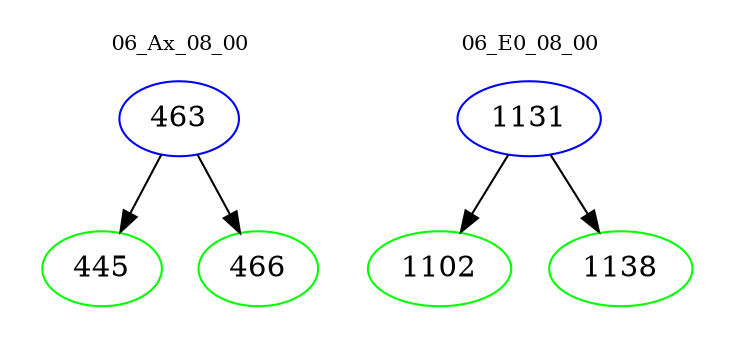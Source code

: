 digraph{
subgraph cluster_0 {
color = white
label = "06_Ax_08_00";
fontsize=10;
T0_463 [label="463", color="blue"]
T0_463 -> T0_445 [color="black"]
T0_445 [label="445", color="green"]
T0_463 -> T0_466 [color="black"]
T0_466 [label="466", color="green"]
}
subgraph cluster_1 {
color = white
label = "06_E0_08_00";
fontsize=10;
T1_1131 [label="1131", color="blue"]
T1_1131 -> T1_1102 [color="black"]
T1_1102 [label="1102", color="green"]
T1_1131 -> T1_1138 [color="black"]
T1_1138 [label="1138", color="green"]
}
}

